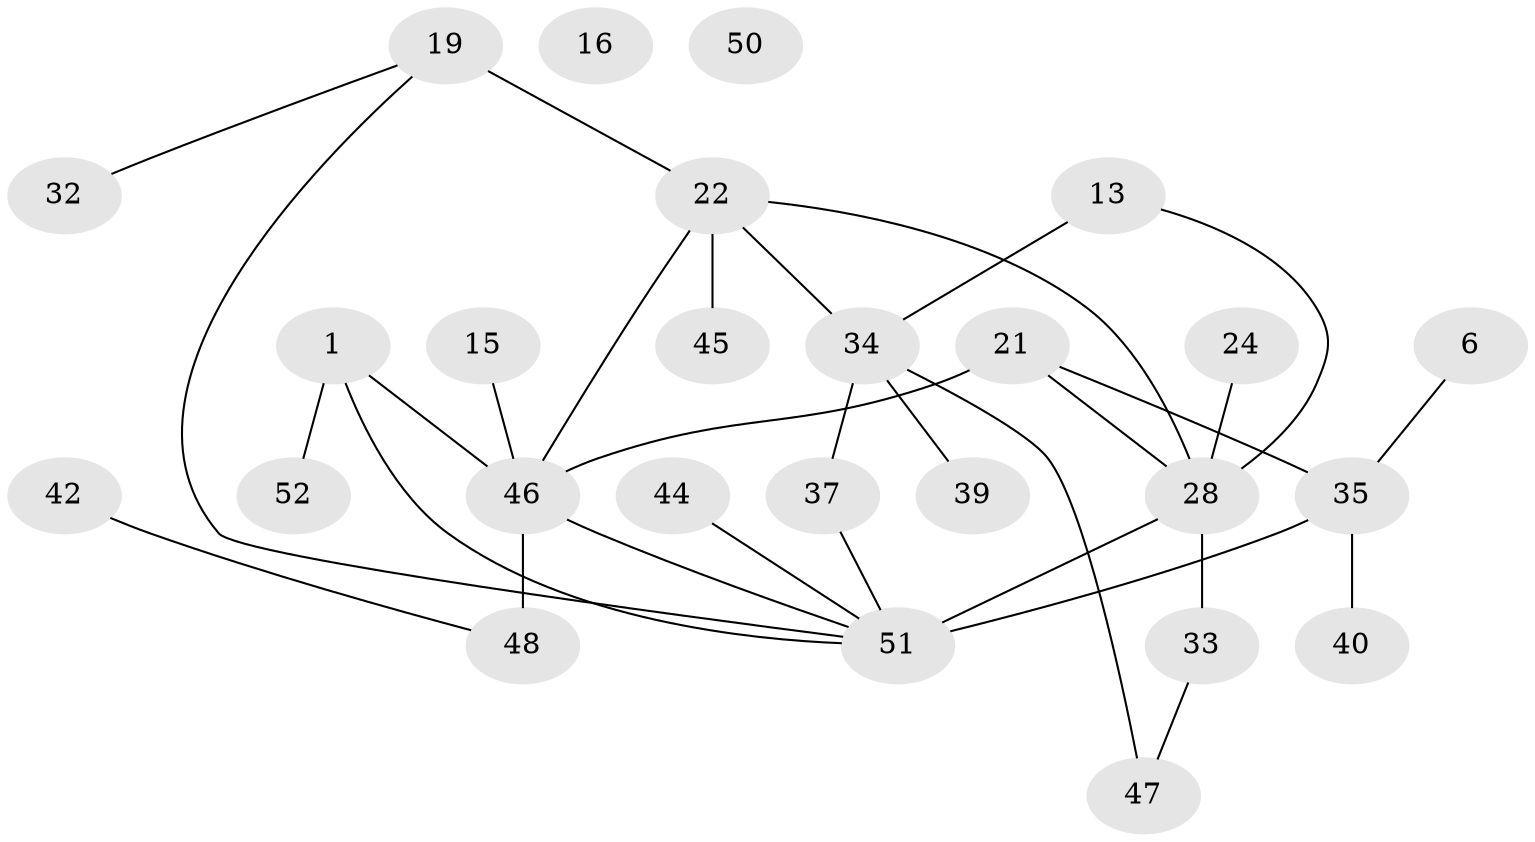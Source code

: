// original degree distribution, {5: 0.11538461538461539, 2: 0.28846153846153844, 1: 0.19230769230769232, 4: 0.1346153846153846, 3: 0.15384615384615385, 0: 0.038461538461538464, 8: 0.038461538461538464, 7: 0.038461538461538464}
// Generated by graph-tools (version 1.1) at 2025/39/03/09/25 04:39:36]
// undirected, 26 vertices, 31 edges
graph export_dot {
graph [start="1"]
  node [color=gray90,style=filled];
  1;
  6;
  13;
  15;
  16;
  19;
  21;
  22 [super="+12+18"];
  24 [super="+23"];
  28 [super="+27"];
  32;
  33;
  34 [super="+30"];
  35 [super="+20"];
  37 [super="+3+10"];
  39;
  40 [super="+7"];
  42;
  44;
  45;
  46 [super="+41"];
  47;
  48 [super="+31"];
  50;
  51 [super="+43+49"];
  52;
  1 -- 52;
  1 -- 51;
  1 -- 46 [weight=3];
  6 -- 35;
  13 -- 34;
  13 -- 28;
  15 -- 46;
  19 -- 22 [weight=2];
  19 -- 32;
  19 -- 51;
  21 -- 35;
  21 -- 28;
  21 -- 46;
  22 -- 46 [weight=4];
  22 -- 28 [weight=3];
  22 -- 34 [weight=3];
  22 -- 45;
  24 -- 28;
  28 -- 51 [weight=5];
  28 -- 33;
  33 -- 47;
  34 -- 39;
  34 -- 47;
  34 -- 37;
  35 -- 51 [weight=2];
  35 -- 40;
  37 -- 51;
  42 -- 48;
  44 -- 51;
  46 -- 51 [weight=3];
  46 -- 48 [weight=3];
}
